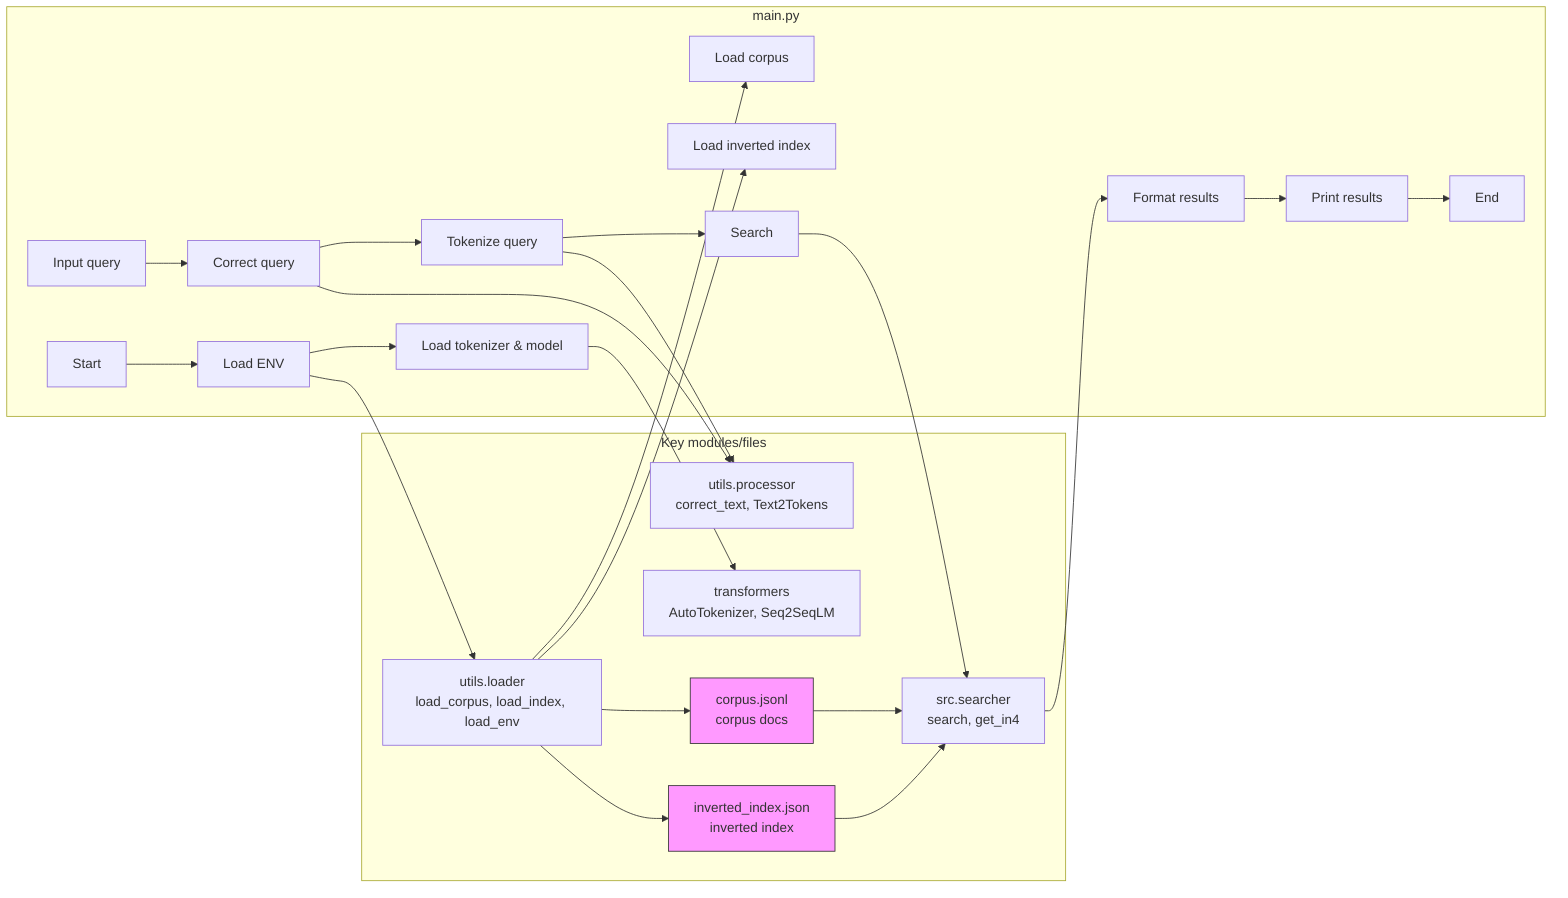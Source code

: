 flowchart LR

  %% Main execution flow
  subgraph Main["main.py"]
    A1["Start"]
    A2["Load ENV"]
    A3["Load tokenizer & model"]
    A4["Load corpus"]
    A5["Load inverted index"]
    A6["Input query"]
    A7["Correct query"]
    A8["Tokenize query"]
    A9["Search"]
    A10["Format results"]
    A11["Print results"]
    A12["End"]
  end

  %% Key modules/files
  subgraph Modules["Key modules/files"]
    M1["utils.loader<br>load_corpus, load_index, load_env"]
    M2["utils.processor<br>correct_text, Text2Tokens"]
    M3["src.searcher<br>search, get_in4"]
    M4["transformers<br>AutoTokenizer, Seq2SeqLM"]
    M5["corpus.jsonl<br>corpus docs"]
    M6["inverted_index.json<br>inverted index"]
  end

  %% Main flow connections
  A1 --> A2
  A2 --> M1
  M1 --> A4
  M1 --> A5
  A2 --> A3
  A3 --> M4
  A6 --> A7
  A7 --> M2
  A7 --> A8
  A8 --> M2
  A8 --> A9
  A9 --> M3
  M3 --> A10
  A10 --> A11
  A11 --> A12

  %% Data flows
  M1 --> M5
  M1 --> M6
  M6 --> M3
  M5 --> M3

  %% Styling for data objects
  classDef dataObj fill:#f9f,stroke:#333,stroke-width:1px;
  class M5,M6 dataObj